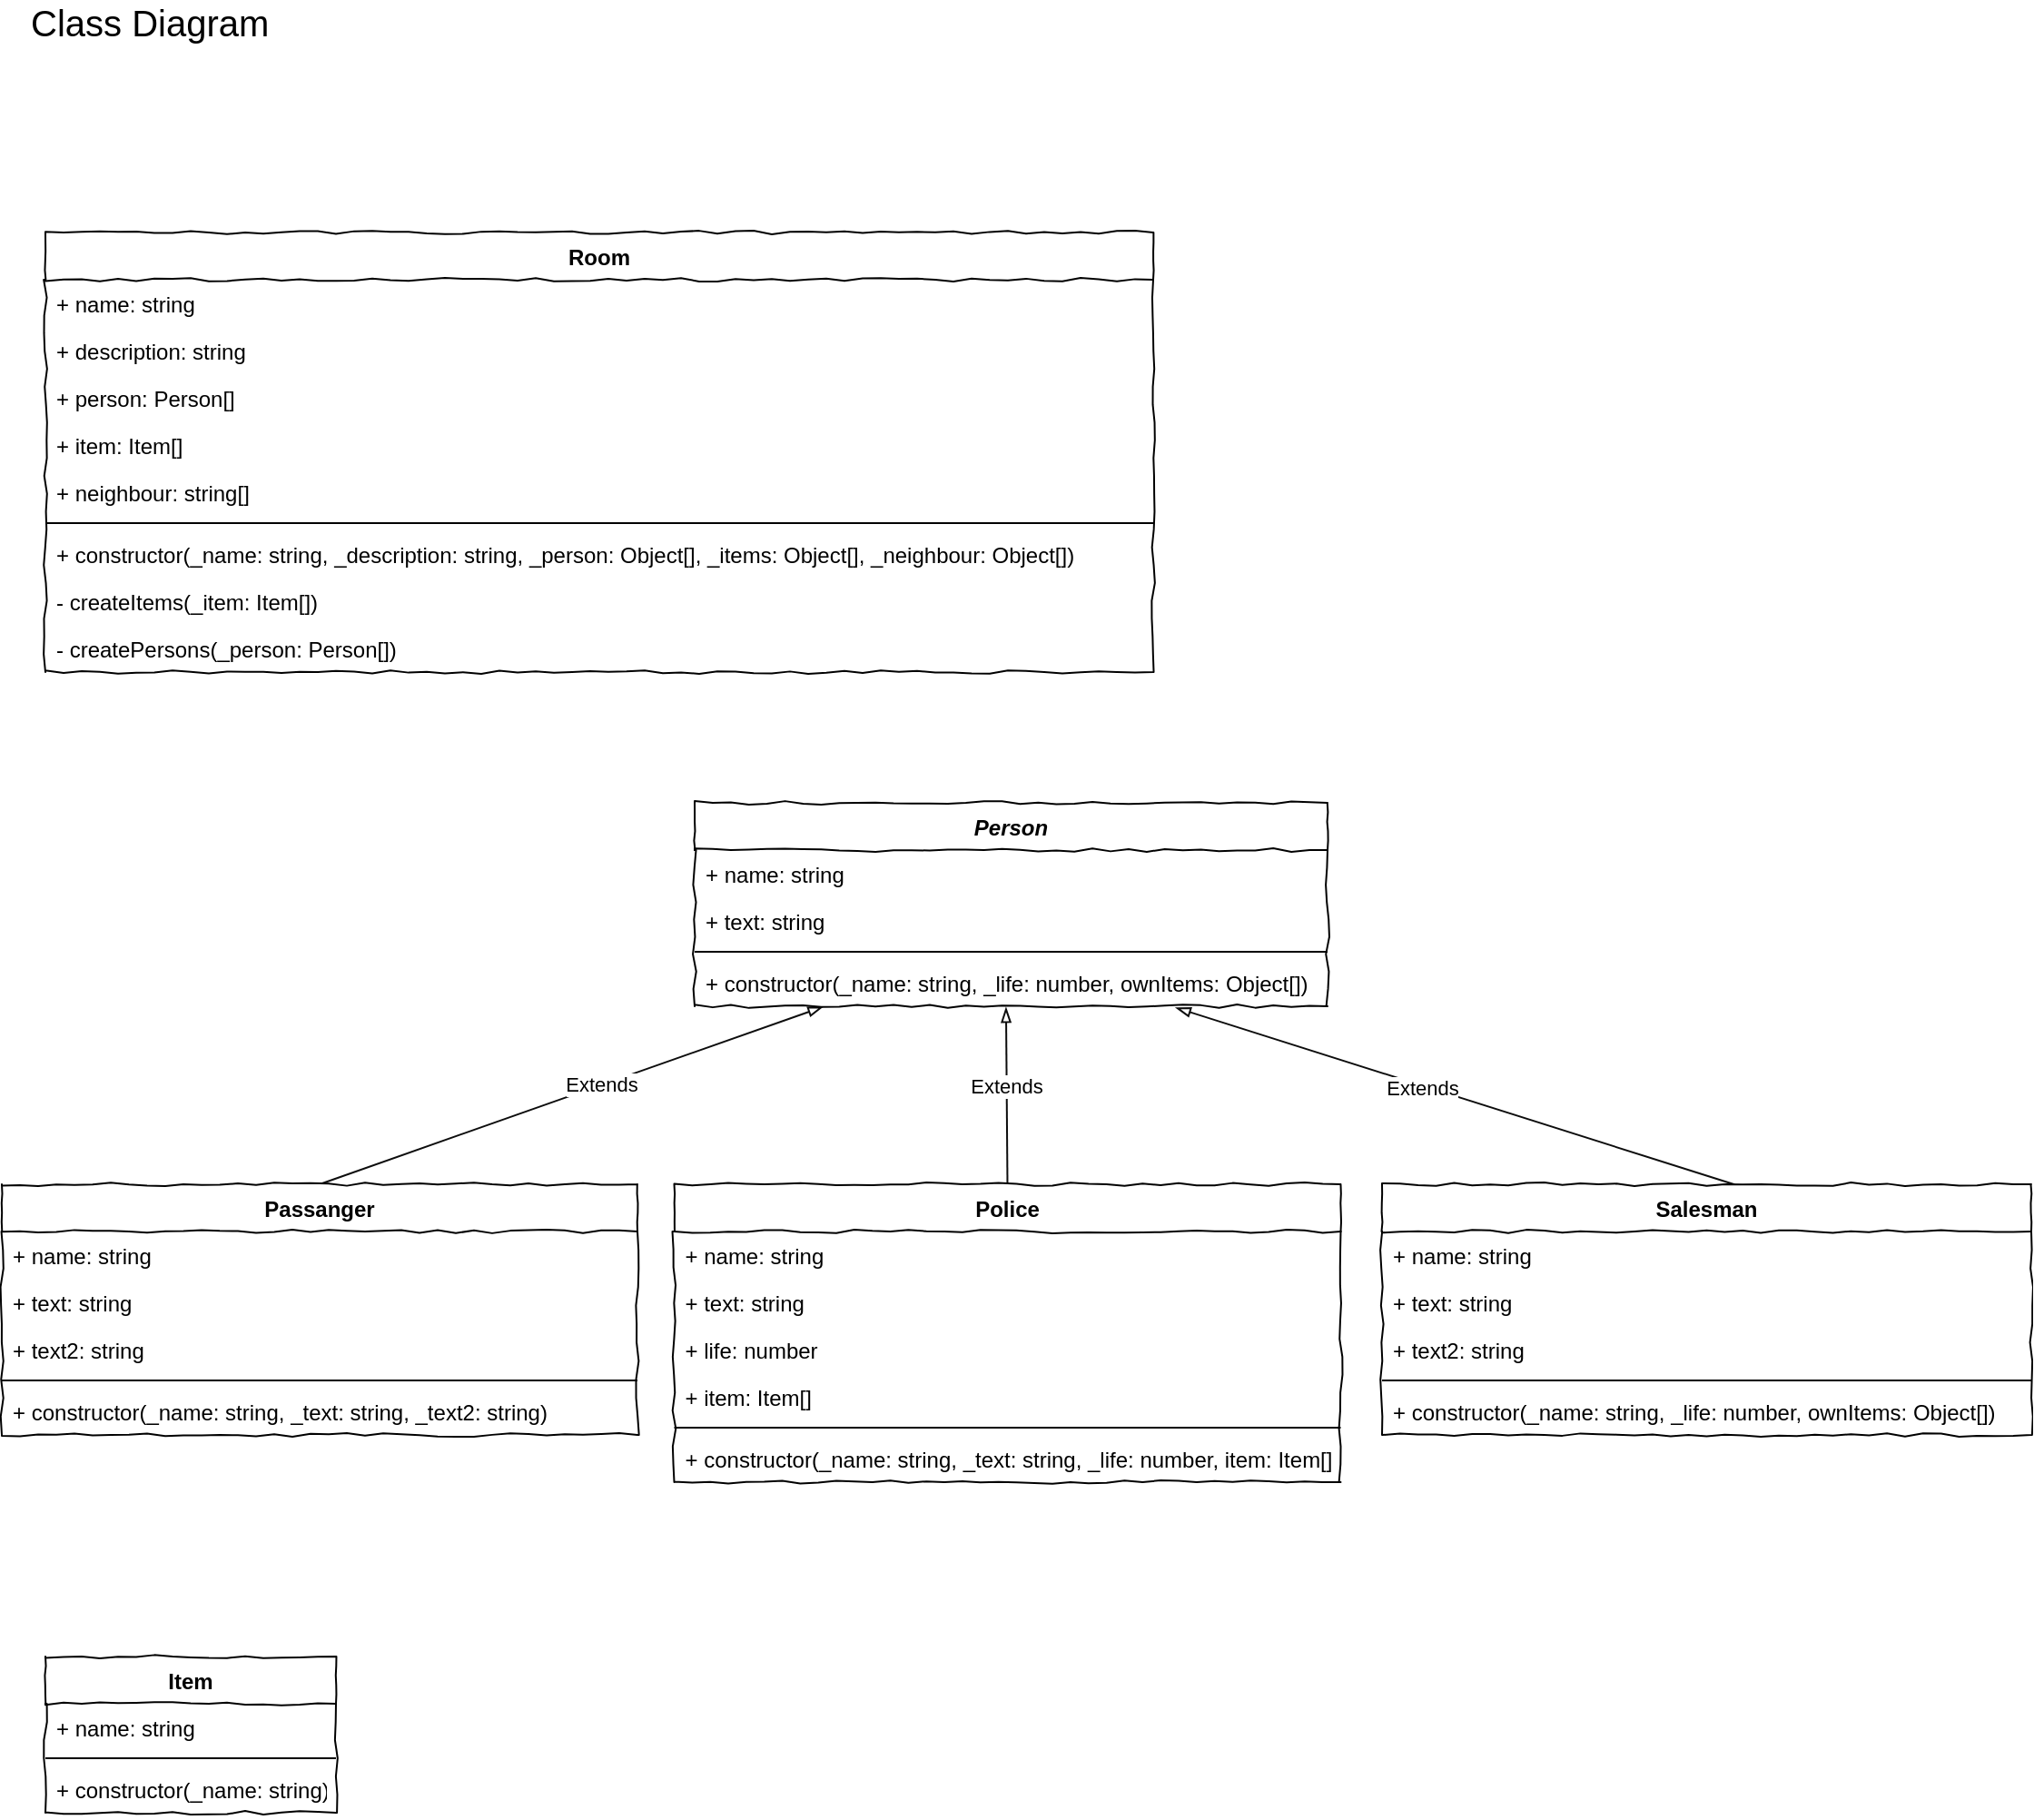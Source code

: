 <mxfile version="13.4.4" type="device"><diagram id="rubRjD1_MXqQJpByRHL8" name="Page-1"><mxGraphModel dx="2370" dy="1242" grid="1" gridSize="10" guides="1" tooltips="1" connect="1" arrows="1" fold="1" page="1" pageScale="1" pageWidth="1169" pageHeight="827" math="0" shadow="0"><root><mxCell id="0"/><mxCell id="1" parent="0"/><mxCell id="7TcTl32dYtfqFqJ4vWqF-1" value="&lt;font style=&quot;font-size: 20px&quot;&gt;Class Diagram&lt;/font&gt;" style="text;html=1;strokeColor=none;fillColor=none;align=left;verticalAlign=middle;whiteSpace=wrap;rounded=0;" parent="1" vertex="1"><mxGeometry x="40" y="40" width="150" height="20" as="geometry"/></mxCell><mxCell id="7TcTl32dYtfqFqJ4vWqF-49" value="" style="endArrow=blockThin;html=1;strokeColor=#0D0D0D;endFill=0;entryX=0.76;entryY=1.029;entryDx=0;entryDy=0;exitX=0.543;exitY=0.001;exitDx=0;exitDy=0;entryPerimeter=0;exitPerimeter=0;" parent="1" source="7TcTl32dYtfqFqJ4vWqF-37" target="7TcTl32dYtfqFqJ4vWqF-28" edge="1"><mxGeometry width="50" height="50" relative="1" as="geometry"><mxPoint x="708.5" y="690" as="sourcePoint"/><mxPoint x="578.5" y="616.0" as="targetPoint"/></mxGeometry></mxCell><mxCell id="7TcTl32dYtfqFqJ4vWqF-50" value="Extends" style="edgeLabel;html=1;align=center;verticalAlign=middle;resizable=0;points=[];" parent="7TcTl32dYtfqFqJ4vWqF-49" vertex="1" connectable="0"><mxGeometry x="0.117" y="1" relative="1" as="geometry"><mxPoint as="offset"/></mxGeometry></mxCell><mxCell id="7TcTl32dYtfqFqJ4vWqF-51" value="" style="endArrow=blockThin;html=1;strokeColor=#0D0D0D;endFill=0;exitX=0.5;exitY=0;exitDx=0;exitDy=0;entryX=0.492;entryY=1.022;entryDx=0;entryDy=0;entryPerimeter=0;" parent="1" source="7TcTl32dYtfqFqJ4vWqF-33" target="7TcTl32dYtfqFqJ4vWqF-28" edge="1"><mxGeometry width="50" height="50" relative="1" as="geometry"><mxPoint x="518.82" y="690" as="sourcePoint"/><mxPoint x="537.5" y="614" as="targetPoint"/></mxGeometry></mxCell><mxCell id="7TcTl32dYtfqFqJ4vWqF-52" value="Extends" style="edgeLabel;html=1;align=center;verticalAlign=middle;resizable=0;points=[];" parent="7TcTl32dYtfqFqJ4vWqF-51" vertex="1" connectable="0"><mxGeometry x="0.117" y="1" relative="1" as="geometry"><mxPoint as="offset"/></mxGeometry></mxCell><mxCell id="7TcTl32dYtfqFqJ4vWqF-53" value="" style="endArrow=blockThin;html=1;strokeColor=#0D0D0D;endFill=0;entryX=0.203;entryY=1.011;entryDx=0;entryDy=0;exitX=0.5;exitY=0;exitDx=0;exitDy=0;entryPerimeter=0;" parent="1" source="7TcTl32dYtfqFqJ4vWqF-29" target="7TcTl32dYtfqFqJ4vWqF-28" edge="1"><mxGeometry width="50" height="50" relative="1" as="geometry"><mxPoint x="118.5" y="700" as="sourcePoint"/><mxPoint x="-11.5" y="626.0" as="targetPoint"/></mxGeometry></mxCell><mxCell id="7TcTl32dYtfqFqJ4vWqF-54" value="Extends" style="edgeLabel;html=1;align=center;verticalAlign=middle;resizable=0;points=[];" parent="7TcTl32dYtfqFqJ4vWqF-53" vertex="1" connectable="0"><mxGeometry x="0.117" y="1" relative="1" as="geometry"><mxPoint as="offset"/></mxGeometry></mxCell><mxCell id="7TcTl32dYtfqFqJ4vWqF-9" value="Room" style="swimlane;fontStyle=1;align=center;verticalAlign=top;childLayout=stackLayout;horizontal=1;startSize=26;horizontalStack=0;resizeParent=1;resizeParentMax=0;resizeLast=0;collapsible=1;marginBottom=0;rounded=0;shadow=0;comic=1;strokeWidth=1;" parent="1" vertex="1"><mxGeometry x="50" y="166" width="610" height="242" as="geometry"><mxRectangle x="20" y="670" width="90" height="26" as="alternateBounds"/></mxGeometry></mxCell><mxCell id="7TcTl32dYtfqFqJ4vWqF-10" value="+ name: string&#10;" style="text;strokeColor=none;fillColor=none;align=left;verticalAlign=top;spacingLeft=4;spacingRight=4;overflow=hidden;rotatable=0;points=[[0,0.5],[1,0.5]];portConstraint=eastwest;" parent="7TcTl32dYtfqFqJ4vWqF-9" vertex="1"><mxGeometry y="26" width="610" height="26" as="geometry"/></mxCell><mxCell id="7TcTl32dYtfqFqJ4vWqF-79" value="+ description: string&#10;" style="text;strokeColor=none;fillColor=none;align=left;verticalAlign=top;spacingLeft=4;spacingRight=4;overflow=hidden;rotatable=0;points=[[0,0.5],[1,0.5]];portConstraint=eastwest;" parent="7TcTl32dYtfqFqJ4vWqF-9" vertex="1"><mxGeometry y="52" width="610" height="26" as="geometry"/></mxCell><mxCell id="r3PbEEl6pIqcGlglHfew-1" value="+ person: Person[]&#10;" style="text;strokeColor=none;fillColor=none;align=left;verticalAlign=top;spacingLeft=4;spacingRight=4;overflow=hidden;rotatable=0;points=[[0,0.5],[1,0.5]];portConstraint=eastwest;" vertex="1" parent="7TcTl32dYtfqFqJ4vWqF-9"><mxGeometry y="78" width="610" height="26" as="geometry"/></mxCell><mxCell id="7TcTl32dYtfqFqJ4vWqF-64" value="+ item: Item[]&#10;" style="text;strokeColor=none;fillColor=none;align=left;verticalAlign=top;spacingLeft=4;spacingRight=4;overflow=hidden;rotatable=0;points=[[0,0.5],[1,0.5]];portConstraint=eastwest;" parent="7TcTl32dYtfqFqJ4vWqF-9" vertex="1"><mxGeometry y="104" width="610" height="26" as="geometry"/></mxCell><mxCell id="7TcTl32dYtfqFqJ4vWqF-65" value="+ neighbour: string[]&#10;" style="text;strokeColor=none;fillColor=none;align=left;verticalAlign=top;spacingLeft=4;spacingRight=4;overflow=hidden;rotatable=0;points=[[0,0.5],[1,0.5]];portConstraint=eastwest;" parent="7TcTl32dYtfqFqJ4vWqF-9" vertex="1"><mxGeometry y="130" width="610" height="26" as="geometry"/></mxCell><mxCell id="7TcTl32dYtfqFqJ4vWqF-11" value="" style="line;strokeWidth=1;fillColor=none;align=left;verticalAlign=middle;spacingTop=-1;spacingLeft=3;spacingRight=3;rotatable=0;labelPosition=right;points=[];portConstraint=eastwest;" parent="7TcTl32dYtfqFqJ4vWqF-9" vertex="1"><mxGeometry y="156" width="610" height="8" as="geometry"/></mxCell><mxCell id="7TcTl32dYtfqFqJ4vWqF-12" value="+ constructor(_name: string, _description: string, _person: Object[], _items: Object[], _neighbour: Object[])" style="text;strokeColor=none;fillColor=none;align=left;verticalAlign=top;spacingLeft=4;spacingRight=4;overflow=hidden;rotatable=0;points=[[0,0.5],[1,0.5]];portConstraint=eastwest;" parent="7TcTl32dYtfqFqJ4vWqF-9" vertex="1"><mxGeometry y="164" width="610" height="26" as="geometry"/></mxCell><mxCell id="r3PbEEl6pIqcGlglHfew-2" value="- createItems(_item: Item[])" style="text;strokeColor=none;fillColor=none;align=left;verticalAlign=top;spacingLeft=4;spacingRight=4;overflow=hidden;rotatable=0;points=[[0,0.5],[1,0.5]];portConstraint=eastwest;" vertex="1" parent="7TcTl32dYtfqFqJ4vWqF-9"><mxGeometry y="190" width="610" height="26" as="geometry"/></mxCell><mxCell id="r3PbEEl6pIqcGlglHfew-7" value="- createPersons(_person: Person[])" style="text;strokeColor=none;fillColor=none;align=left;verticalAlign=top;spacingLeft=4;spacingRight=4;overflow=hidden;rotatable=0;points=[[0,0.5],[1,0.5]];portConstraint=eastwest;" vertex="1" parent="7TcTl32dYtfqFqJ4vWqF-9"><mxGeometry y="216" width="610" height="26" as="geometry"/></mxCell><mxCell id="7TcTl32dYtfqFqJ4vWqF-25" value="Person" style="swimlane;fontStyle=3;align=center;verticalAlign=top;childLayout=stackLayout;horizontal=1;startSize=26;horizontalStack=0;resizeParent=1;resizeParentMax=0;resizeLast=0;collapsible=1;marginBottom=0;rounded=0;shadow=0;comic=1;strokeWidth=1;" parent="1" vertex="1"><mxGeometry x="407.5" y="480" width="348.5" height="112" as="geometry"><mxRectangle x="20" y="670" width="90" height="26" as="alternateBounds"/></mxGeometry></mxCell><mxCell id="7TcTl32dYtfqFqJ4vWqF-26" value="+ name: string&#10;" style="text;strokeColor=none;fillColor=none;align=left;verticalAlign=top;spacingLeft=4;spacingRight=4;overflow=hidden;rotatable=0;points=[[0,0.5],[1,0.5]];portConstraint=eastwest;" parent="7TcTl32dYtfqFqJ4vWqF-25" vertex="1"><mxGeometry y="26" width="348.5" height="26" as="geometry"/></mxCell><mxCell id="7TcTl32dYtfqFqJ4vWqF-90" value="+ text: string" style="text;strokeColor=none;fillColor=none;align=left;verticalAlign=top;spacingLeft=4;spacingRight=4;overflow=hidden;rotatable=0;points=[[0,0.5],[1,0.5]];portConstraint=eastwest;" parent="7TcTl32dYtfqFqJ4vWqF-25" vertex="1"><mxGeometry y="52" width="348.5" height="26" as="geometry"/></mxCell><mxCell id="7TcTl32dYtfqFqJ4vWqF-27" value="" style="line;strokeWidth=1;fillColor=none;align=left;verticalAlign=middle;spacingTop=-1;spacingLeft=3;spacingRight=3;rotatable=0;labelPosition=right;points=[];portConstraint=eastwest;" parent="7TcTl32dYtfqFqJ4vWqF-25" vertex="1"><mxGeometry y="78" width="348.5" height="8" as="geometry"/></mxCell><mxCell id="7TcTl32dYtfqFqJ4vWqF-28" value="+ constructor(_name: string, _life: number, ownItems: Object[]) " style="text;strokeColor=none;fillColor=none;align=left;verticalAlign=top;spacingLeft=4;spacingRight=4;overflow=hidden;rotatable=0;points=[[0,0.5],[1,0.5]];portConstraint=eastwest;" parent="7TcTl32dYtfqFqJ4vWqF-25" vertex="1"><mxGeometry y="86" width="348.5" height="26" as="geometry"/></mxCell><mxCell id="7TcTl32dYtfqFqJ4vWqF-37" value="Salesman" style="swimlane;fontStyle=1;align=center;verticalAlign=top;childLayout=stackLayout;horizontal=1;startSize=26;horizontalStack=0;resizeParent=1;resizeParentMax=0;resizeLast=0;collapsible=1;marginBottom=0;rounded=0;shadow=0;comic=1;strokeWidth=1;" parent="1" vertex="1"><mxGeometry x="786" y="690" width="357.5" height="138" as="geometry"><mxRectangle x="20" y="670" width="90" height="26" as="alternateBounds"/></mxGeometry></mxCell><mxCell id="r3PbEEl6pIqcGlglHfew-10" value="+ name: string&#10;" style="text;strokeColor=none;fillColor=none;align=left;verticalAlign=top;spacingLeft=4;spacingRight=4;overflow=hidden;rotatable=0;points=[[0,0.5],[1,0.5]];portConstraint=eastwest;" vertex="1" parent="7TcTl32dYtfqFqJ4vWqF-37"><mxGeometry y="26" width="357.5" height="26" as="geometry"/></mxCell><mxCell id="r3PbEEl6pIqcGlglHfew-11" value="+ text: string" style="text;strokeColor=none;fillColor=none;align=left;verticalAlign=top;spacingLeft=4;spacingRight=4;overflow=hidden;rotatable=0;points=[[0,0.5],[1,0.5]];portConstraint=eastwest;" vertex="1" parent="7TcTl32dYtfqFqJ4vWqF-37"><mxGeometry y="52" width="357.5" height="26" as="geometry"/></mxCell><mxCell id="r3PbEEl6pIqcGlglHfew-12" value="+ text2: string" style="text;strokeColor=none;fillColor=none;align=left;verticalAlign=top;spacingLeft=4;spacingRight=4;overflow=hidden;rotatable=0;points=[[0,0.5],[1,0.5]];portConstraint=eastwest;" vertex="1" parent="7TcTl32dYtfqFqJ4vWqF-37"><mxGeometry y="78" width="357.5" height="26" as="geometry"/></mxCell><mxCell id="7TcTl32dYtfqFqJ4vWqF-39" value="" style="line;strokeWidth=1;fillColor=none;align=left;verticalAlign=middle;spacingTop=-1;spacingLeft=3;spacingRight=3;rotatable=0;labelPosition=right;points=[];portConstraint=eastwest;" parent="7TcTl32dYtfqFqJ4vWqF-37" vertex="1"><mxGeometry y="104" width="357.5" height="8" as="geometry"/></mxCell><mxCell id="7TcTl32dYtfqFqJ4vWqF-40" value="+ constructor(_name: string, _life: number, ownItems: Object[]) " style="text;strokeColor=none;fillColor=none;align=left;verticalAlign=top;spacingLeft=4;spacingRight=4;overflow=hidden;rotatable=0;points=[[0,0.5],[1,0.5]];portConstraint=eastwest;" parent="7TcTl32dYtfqFqJ4vWqF-37" vertex="1"><mxGeometry y="112" width="357.5" height="26" as="geometry"/></mxCell><mxCell id="7TcTl32dYtfqFqJ4vWqF-29" value="Passanger" style="swimlane;fontStyle=1;align=center;verticalAlign=top;childLayout=stackLayout;horizontal=1;startSize=26;horizontalStack=0;resizeParent=1;resizeParentMax=0;resizeLast=0;collapsible=1;marginBottom=0;rounded=0;shadow=0;comic=1;strokeWidth=1;" parent="1" vertex="1"><mxGeometry x="26" y="690" width="350" height="138" as="geometry"><mxRectangle x="20" y="670" width="90" height="26" as="alternateBounds"/></mxGeometry></mxCell><mxCell id="7TcTl32dYtfqFqJ4vWqF-30" value="+ name: string&#10;" style="text;strokeColor=none;fillColor=none;align=left;verticalAlign=top;spacingLeft=4;spacingRight=4;overflow=hidden;rotatable=0;points=[[0,0.5],[1,0.5]];portConstraint=eastwest;" parent="7TcTl32dYtfqFqJ4vWqF-29" vertex="1"><mxGeometry y="26" width="350" height="26" as="geometry"/></mxCell><mxCell id="r3PbEEl6pIqcGlglHfew-5" value="+ text: string" style="text;strokeColor=none;fillColor=none;align=left;verticalAlign=top;spacingLeft=4;spacingRight=4;overflow=hidden;rotatable=0;points=[[0,0.5],[1,0.5]];portConstraint=eastwest;" vertex="1" parent="7TcTl32dYtfqFqJ4vWqF-29"><mxGeometry y="52" width="350" height="26" as="geometry"/></mxCell><mxCell id="r3PbEEl6pIqcGlglHfew-6" value="+ text2: string" style="text;strokeColor=none;fillColor=none;align=left;verticalAlign=top;spacingLeft=4;spacingRight=4;overflow=hidden;rotatable=0;points=[[0,0.5],[1,0.5]];portConstraint=eastwest;" vertex="1" parent="7TcTl32dYtfqFqJ4vWqF-29"><mxGeometry y="78" width="350" height="26" as="geometry"/></mxCell><mxCell id="7TcTl32dYtfqFqJ4vWqF-31" value="" style="line;strokeWidth=1;fillColor=none;align=left;verticalAlign=middle;spacingTop=-1;spacingLeft=3;spacingRight=3;rotatable=0;labelPosition=right;points=[];portConstraint=eastwest;" parent="7TcTl32dYtfqFqJ4vWqF-29" vertex="1"><mxGeometry y="104" width="350" height="8" as="geometry"/></mxCell><mxCell id="7TcTl32dYtfqFqJ4vWqF-32" value="+ constructor(_name: string, _text: string, _text2: string) " style="text;strokeColor=none;fillColor=none;align=left;verticalAlign=top;spacingLeft=4;spacingRight=4;overflow=hidden;rotatable=0;points=[[0,0.5],[1,0.5]];portConstraint=eastwest;" parent="7TcTl32dYtfqFqJ4vWqF-29" vertex="1"><mxGeometry y="112" width="350" height="26" as="geometry"/></mxCell><mxCell id="7TcTl32dYtfqFqJ4vWqF-33" value="Police" style="swimlane;fontStyle=1;align=center;verticalAlign=top;childLayout=stackLayout;horizontal=1;startSize=26;horizontalStack=0;resizeParent=1;resizeParentMax=0;resizeLast=0;collapsible=1;marginBottom=0;rounded=0;shadow=0;comic=1;strokeWidth=1;" parent="1" vertex="1"><mxGeometry x="396.25" y="690" width="367" height="164" as="geometry"><mxRectangle x="20" y="670" width="90" height="26" as="alternateBounds"/></mxGeometry></mxCell><mxCell id="r3PbEEl6pIqcGlglHfew-8" value="+ name: string&#10;" style="text;strokeColor=none;fillColor=none;align=left;verticalAlign=top;spacingLeft=4;spacingRight=4;overflow=hidden;rotatable=0;points=[[0,0.5],[1,0.5]];portConstraint=eastwest;" vertex="1" parent="7TcTl32dYtfqFqJ4vWqF-33"><mxGeometry y="26" width="367" height="26" as="geometry"/></mxCell><mxCell id="r3PbEEl6pIqcGlglHfew-9" value="+ text: string" style="text;strokeColor=none;fillColor=none;align=left;verticalAlign=top;spacingLeft=4;spacingRight=4;overflow=hidden;rotatable=0;points=[[0,0.5],[1,0.5]];portConstraint=eastwest;" vertex="1" parent="7TcTl32dYtfqFqJ4vWqF-33"><mxGeometry y="52" width="367" height="26" as="geometry"/></mxCell><mxCell id="r3PbEEl6pIqcGlglHfew-13" value="+ life: number" style="text;strokeColor=none;fillColor=none;align=left;verticalAlign=top;spacingLeft=4;spacingRight=4;overflow=hidden;rotatable=0;points=[[0,0.5],[1,0.5]];portConstraint=eastwest;" vertex="1" parent="7TcTl32dYtfqFqJ4vWqF-33"><mxGeometry y="78" width="367" height="26" as="geometry"/></mxCell><mxCell id="r3PbEEl6pIqcGlglHfew-14" value="+ item: Item[]" style="text;strokeColor=none;fillColor=none;align=left;verticalAlign=top;spacingLeft=4;spacingRight=4;overflow=hidden;rotatable=0;points=[[0,0.5],[1,0.5]];portConstraint=eastwest;" vertex="1" parent="7TcTl32dYtfqFqJ4vWqF-33"><mxGeometry y="104" width="367" height="26" as="geometry"/></mxCell><mxCell id="7TcTl32dYtfqFqJ4vWqF-35" value="" style="line;strokeWidth=1;fillColor=none;align=left;verticalAlign=middle;spacingTop=-1;spacingLeft=3;spacingRight=3;rotatable=0;labelPosition=right;points=[];portConstraint=eastwest;" parent="7TcTl32dYtfqFqJ4vWqF-33" vertex="1"><mxGeometry y="130" width="367" height="8" as="geometry"/></mxCell><mxCell id="7TcTl32dYtfqFqJ4vWqF-36" value="+ constructor(_name: string, _text: string, _life: number, item: Item[]) " style="text;strokeColor=none;fillColor=none;align=left;verticalAlign=top;spacingLeft=4;spacingRight=4;overflow=hidden;rotatable=0;points=[[0,0.5],[1,0.5]];portConstraint=eastwest;" parent="7TcTl32dYtfqFqJ4vWqF-33" vertex="1"><mxGeometry y="138" width="367" height="26" as="geometry"/></mxCell><mxCell id="7TcTl32dYtfqFqJ4vWqF-59" value="Item" style="swimlane;fontStyle=1;align=center;verticalAlign=top;childLayout=stackLayout;horizontal=1;startSize=26;horizontalStack=0;resizeParent=1;resizeParentMax=0;resizeLast=0;collapsible=1;marginBottom=0;rounded=0;shadow=0;comic=1;strokeWidth=1;" parent="1" vertex="1"><mxGeometry x="50" y="950" width="160" height="86" as="geometry"><mxRectangle x="20" y="670" width="90" height="26" as="alternateBounds"/></mxGeometry></mxCell><mxCell id="7TcTl32dYtfqFqJ4vWqF-60" value="+ name: string" style="text;strokeColor=none;fillColor=none;align=left;verticalAlign=top;spacingLeft=4;spacingRight=4;overflow=hidden;rotatable=0;points=[[0,0.5],[1,0.5]];portConstraint=eastwest;" parent="7TcTl32dYtfqFqJ4vWqF-59" vertex="1"><mxGeometry y="26" width="160" height="26" as="geometry"/></mxCell><mxCell id="7TcTl32dYtfqFqJ4vWqF-61" value="" style="line;strokeWidth=1;fillColor=none;align=left;verticalAlign=middle;spacingTop=-1;spacingLeft=3;spacingRight=3;rotatable=0;labelPosition=right;points=[];portConstraint=eastwest;" parent="7TcTl32dYtfqFqJ4vWqF-59" vertex="1"><mxGeometry y="52" width="160" height="8" as="geometry"/></mxCell><mxCell id="7TcTl32dYtfqFqJ4vWqF-62" value="+ constructor(_name: string)" style="text;strokeColor=none;fillColor=none;align=left;verticalAlign=top;spacingLeft=4;spacingRight=4;overflow=hidden;rotatable=0;points=[[0,0.5],[1,0.5]];portConstraint=eastwest;" parent="7TcTl32dYtfqFqJ4vWqF-59" vertex="1"><mxGeometry y="60" width="160" height="26" as="geometry"/></mxCell></root></mxGraphModel></diagram></mxfile>